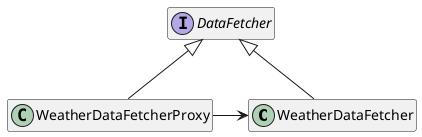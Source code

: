 @startuml

hide empty members

class WeatherDataFetcher
class WeatherDataFetcherProxy
interface DataFetcher

DataFetcher <|-- WeatherDataFetcherProxy
DataFetcher <|-- WeatherDataFetcher
WeatherDataFetcherProxy -> WeatherDataFetcher

@enduml

